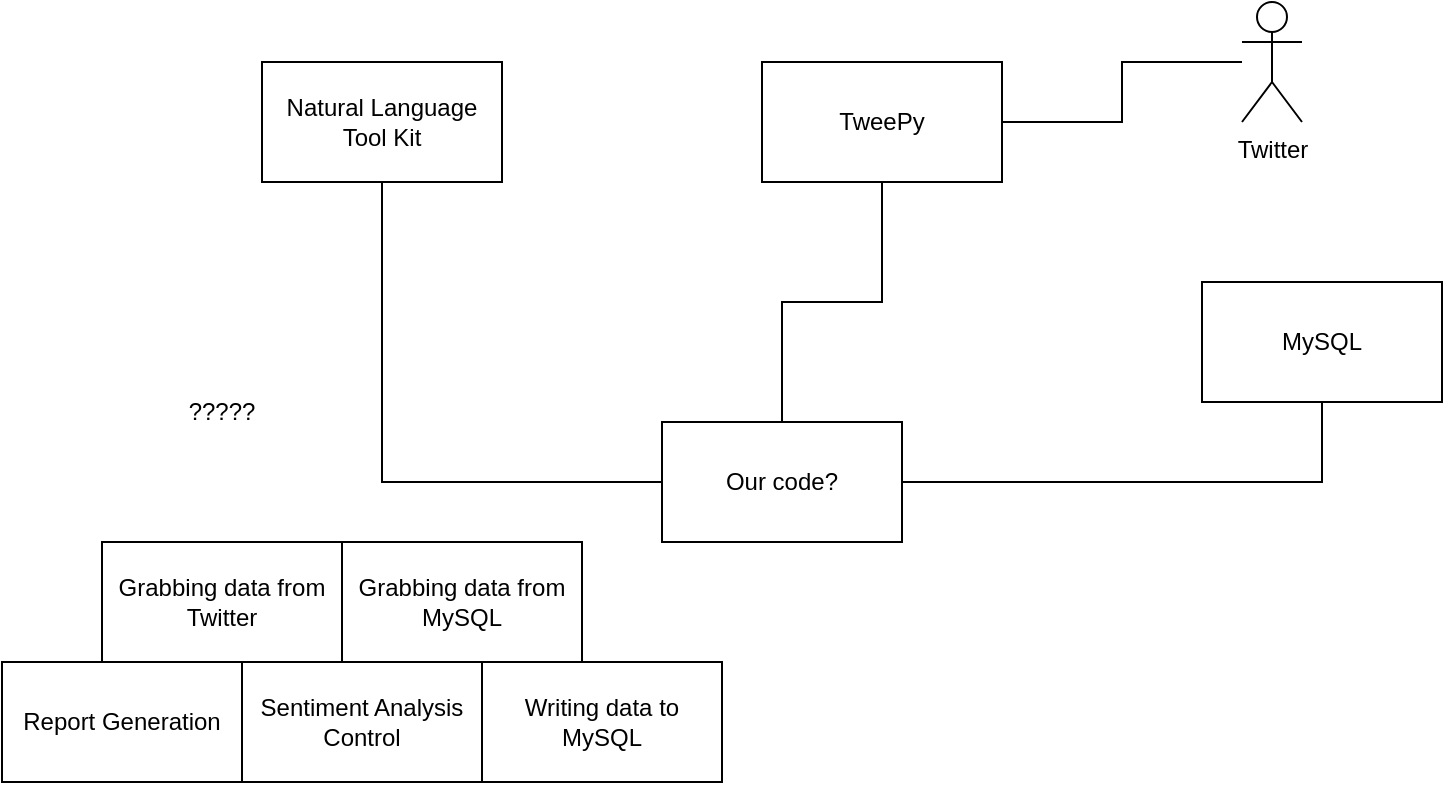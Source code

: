 <mxfile version="20.4.0" type="github">
  <diagram id="JktZAHXNQAXAAq4mOGnl" name="Page-1">
    <mxGraphModel dx="1422" dy="762" grid="1" gridSize="10" guides="1" tooltips="1" connect="1" arrows="1" fold="1" page="1" pageScale="1" pageWidth="850" pageHeight="1100" math="0" shadow="0">
      <root>
        <mxCell id="0" />
        <mxCell id="1" parent="0" />
        <mxCell id="NUFI6pCsVF1zf4uo5kpa-1" value="Natural Language Tool Kit" style="rounded=0;whiteSpace=wrap;html=1;" parent="1" vertex="1">
          <mxGeometry x="160" y="70" width="120" height="60" as="geometry" />
        </mxCell>
        <mxCell id="NUFI6pCsVF1zf4uo5kpa-6" style="edgeStyle=orthogonalEdgeStyle;rounded=0;orthogonalLoop=1;jettySize=auto;html=1;endArrow=none;endFill=0;" parent="1" source="NUFI6pCsVF1zf4uo5kpa-2" target="NUFI6pCsVF1zf4uo5kpa-3" edge="1">
          <mxGeometry relative="1" as="geometry" />
        </mxCell>
        <mxCell id="NUFI6pCsVF1zf4uo5kpa-2" value="TweePy" style="rounded=0;whiteSpace=wrap;html=1;" parent="1" vertex="1">
          <mxGeometry x="410" y="70" width="120" height="60" as="geometry" />
        </mxCell>
        <mxCell id="NUFI6pCsVF1zf4uo5kpa-3" value="Twitter" style="shape=umlActor;verticalLabelPosition=bottom;verticalAlign=top;html=1;outlineConnect=0;" parent="1" vertex="1">
          <mxGeometry x="650" y="40" width="30" height="60" as="geometry" />
        </mxCell>
        <mxCell id="NUFI6pCsVF1zf4uo5kpa-4" value="MySQL" style="rounded=0;whiteSpace=wrap;html=1;" parent="1" vertex="1">
          <mxGeometry x="630" y="180" width="120" height="60" as="geometry" />
        </mxCell>
        <mxCell id="NUFI6pCsVF1zf4uo5kpa-7" style="edgeStyle=orthogonalEdgeStyle;rounded=0;orthogonalLoop=1;jettySize=auto;html=1;endArrow=none;endFill=0;" parent="1" source="NUFI6pCsVF1zf4uo5kpa-5" target="NUFI6pCsVF1zf4uo5kpa-2" edge="1">
          <mxGeometry relative="1" as="geometry" />
        </mxCell>
        <mxCell id="NUFI6pCsVF1zf4uo5kpa-8" style="edgeStyle=orthogonalEdgeStyle;rounded=0;orthogonalLoop=1;jettySize=auto;html=1;endArrow=none;endFill=0;" parent="1" source="NUFI6pCsVF1zf4uo5kpa-5" target="NUFI6pCsVF1zf4uo5kpa-4" edge="1">
          <mxGeometry relative="1" as="geometry" />
        </mxCell>
        <mxCell id="NUFI6pCsVF1zf4uo5kpa-9" style="edgeStyle=orthogonalEdgeStyle;rounded=0;orthogonalLoop=1;jettySize=auto;html=1;endArrow=none;endFill=0;" parent="1" source="NUFI6pCsVF1zf4uo5kpa-5" target="NUFI6pCsVF1zf4uo5kpa-1" edge="1">
          <mxGeometry relative="1" as="geometry" />
        </mxCell>
        <mxCell id="NUFI6pCsVF1zf4uo5kpa-5" value="Our code?" style="rounded=0;whiteSpace=wrap;html=1;" parent="1" vertex="1">
          <mxGeometry x="360" y="250" width="120" height="60" as="geometry" />
        </mxCell>
        <mxCell id="NUFI6pCsVF1zf4uo5kpa-10" value="Grabbing data from Twitter" style="rounded=0;whiteSpace=wrap;html=1;" parent="1" vertex="1">
          <mxGeometry x="80" y="310" width="120" height="60" as="geometry" />
        </mxCell>
        <mxCell id="NUFI6pCsVF1zf4uo5kpa-11" value="Sentiment Analysis Control" style="rounded=0;whiteSpace=wrap;html=1;" parent="1" vertex="1">
          <mxGeometry x="150" y="370" width="120" height="60" as="geometry" />
        </mxCell>
        <mxCell id="NUFI6pCsVF1zf4uo5kpa-12" value="Report Generation" style="rounded=0;whiteSpace=wrap;html=1;" parent="1" vertex="1">
          <mxGeometry x="30" y="370" width="120" height="60" as="geometry" />
        </mxCell>
        <mxCell id="NUFI6pCsVF1zf4uo5kpa-13" value="Grabbing data from MySQL" style="rounded=0;whiteSpace=wrap;html=1;" parent="1" vertex="1">
          <mxGeometry x="200" y="310" width="120" height="60" as="geometry" />
        </mxCell>
        <mxCell id="NUFI6pCsVF1zf4uo5kpa-14" value="Writing data to MySQL" style="rounded=0;whiteSpace=wrap;html=1;" parent="1" vertex="1">
          <mxGeometry x="270" y="370" width="120" height="60" as="geometry" />
        </mxCell>
        <mxCell id="e_gHshd9o-CViCU4mZuN-1" value="?????" style="text;html=1;strokeColor=none;fillColor=none;align=center;verticalAlign=middle;whiteSpace=wrap;rounded=0;" vertex="1" parent="1">
          <mxGeometry x="110" y="230" width="60" height="30" as="geometry" />
        </mxCell>
      </root>
    </mxGraphModel>
  </diagram>
</mxfile>
